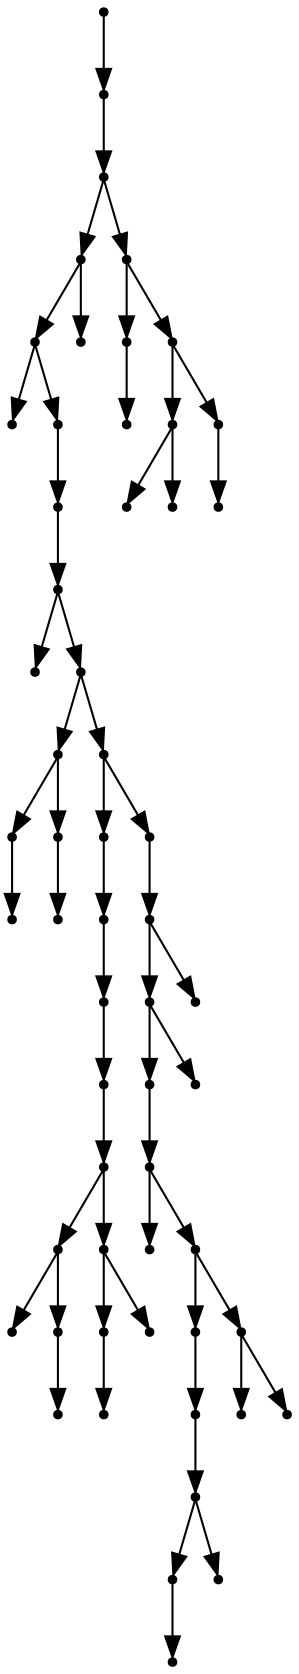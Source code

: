 digraph {
  57 [shape=point];
  56 [shape=point];
  55 [shape=point];
  45 [shape=point];
  43 [shape=point];
  0 [shape=point];
  42 [shape=point];
  41 [shape=point];
  40 [shape=point];
  1 [shape=point];
  39 [shape=point];
  6 [shape=point];
  3 [shape=point];
  2 [shape=point];
  5 [shape=point];
  4 [shape=point];
  38 [shape=point];
  19 [shape=point];
  18 [shape=point];
  17 [shape=point];
  16 [shape=point];
  15 [shape=point];
  10 [shape=point];
  7 [shape=point];
  9 [shape=point];
  8 [shape=point];
  14 [shape=point];
  12 [shape=point];
  11 [shape=point];
  13 [shape=point];
  37 [shape=point];
  36 [shape=point];
  34 [shape=point];
  32 [shape=point];
  31 [shape=point];
  20 [shape=point];
  30 [shape=point];
  26 [shape=point];
  25 [shape=point];
  24 [shape=point];
  22 [shape=point];
  21 [shape=point];
  23 [shape=point];
  29 [shape=point];
  27 [shape=point];
  28 [shape=point];
  33 [shape=point];
  35 [shape=point];
  44 [shape=point];
  54 [shape=point];
  47 [shape=point];
  46 [shape=point];
  53 [shape=point];
  50 [shape=point];
  48 [shape=point];
  49 [shape=point];
  52 [shape=point];
  51 [shape=point];
57 -> 56;
56 -> 55;
55 -> 45;
45 -> 43;
43 -> 0;
43 -> 42;
42 -> 41;
41 -> 40;
40 -> 1;
40 -> 39;
39 -> 6;
6 -> 3;
3 -> 2;
6 -> 5;
5 -> 4;
39 -> 38;
38 -> 19;
19 -> 18;
18 -> 17;
17 -> 16;
16 -> 15;
15 -> 10;
10 -> 7;
10 -> 9;
9 -> 8;
15 -> 14;
14 -> 12;
12 -> 11;
14 -> 13;
38 -> 37;
37 -> 36;
36 -> 34;
34 -> 32;
32 -> 31;
31 -> 20;
31 -> 30;
30 -> 26;
26 -> 25;
25 -> 24;
24 -> 22;
22 -> 21;
24 -> 23;
30 -> 29;
29 -> 27;
29 -> 28;
34 -> 33;
36 -> 35;
45 -> 44;
55 -> 54;
54 -> 47;
47 -> 46;
54 -> 53;
53 -> 50;
50 -> 48;
50 -> 49;
53 -> 52;
52 -> 51;
}
